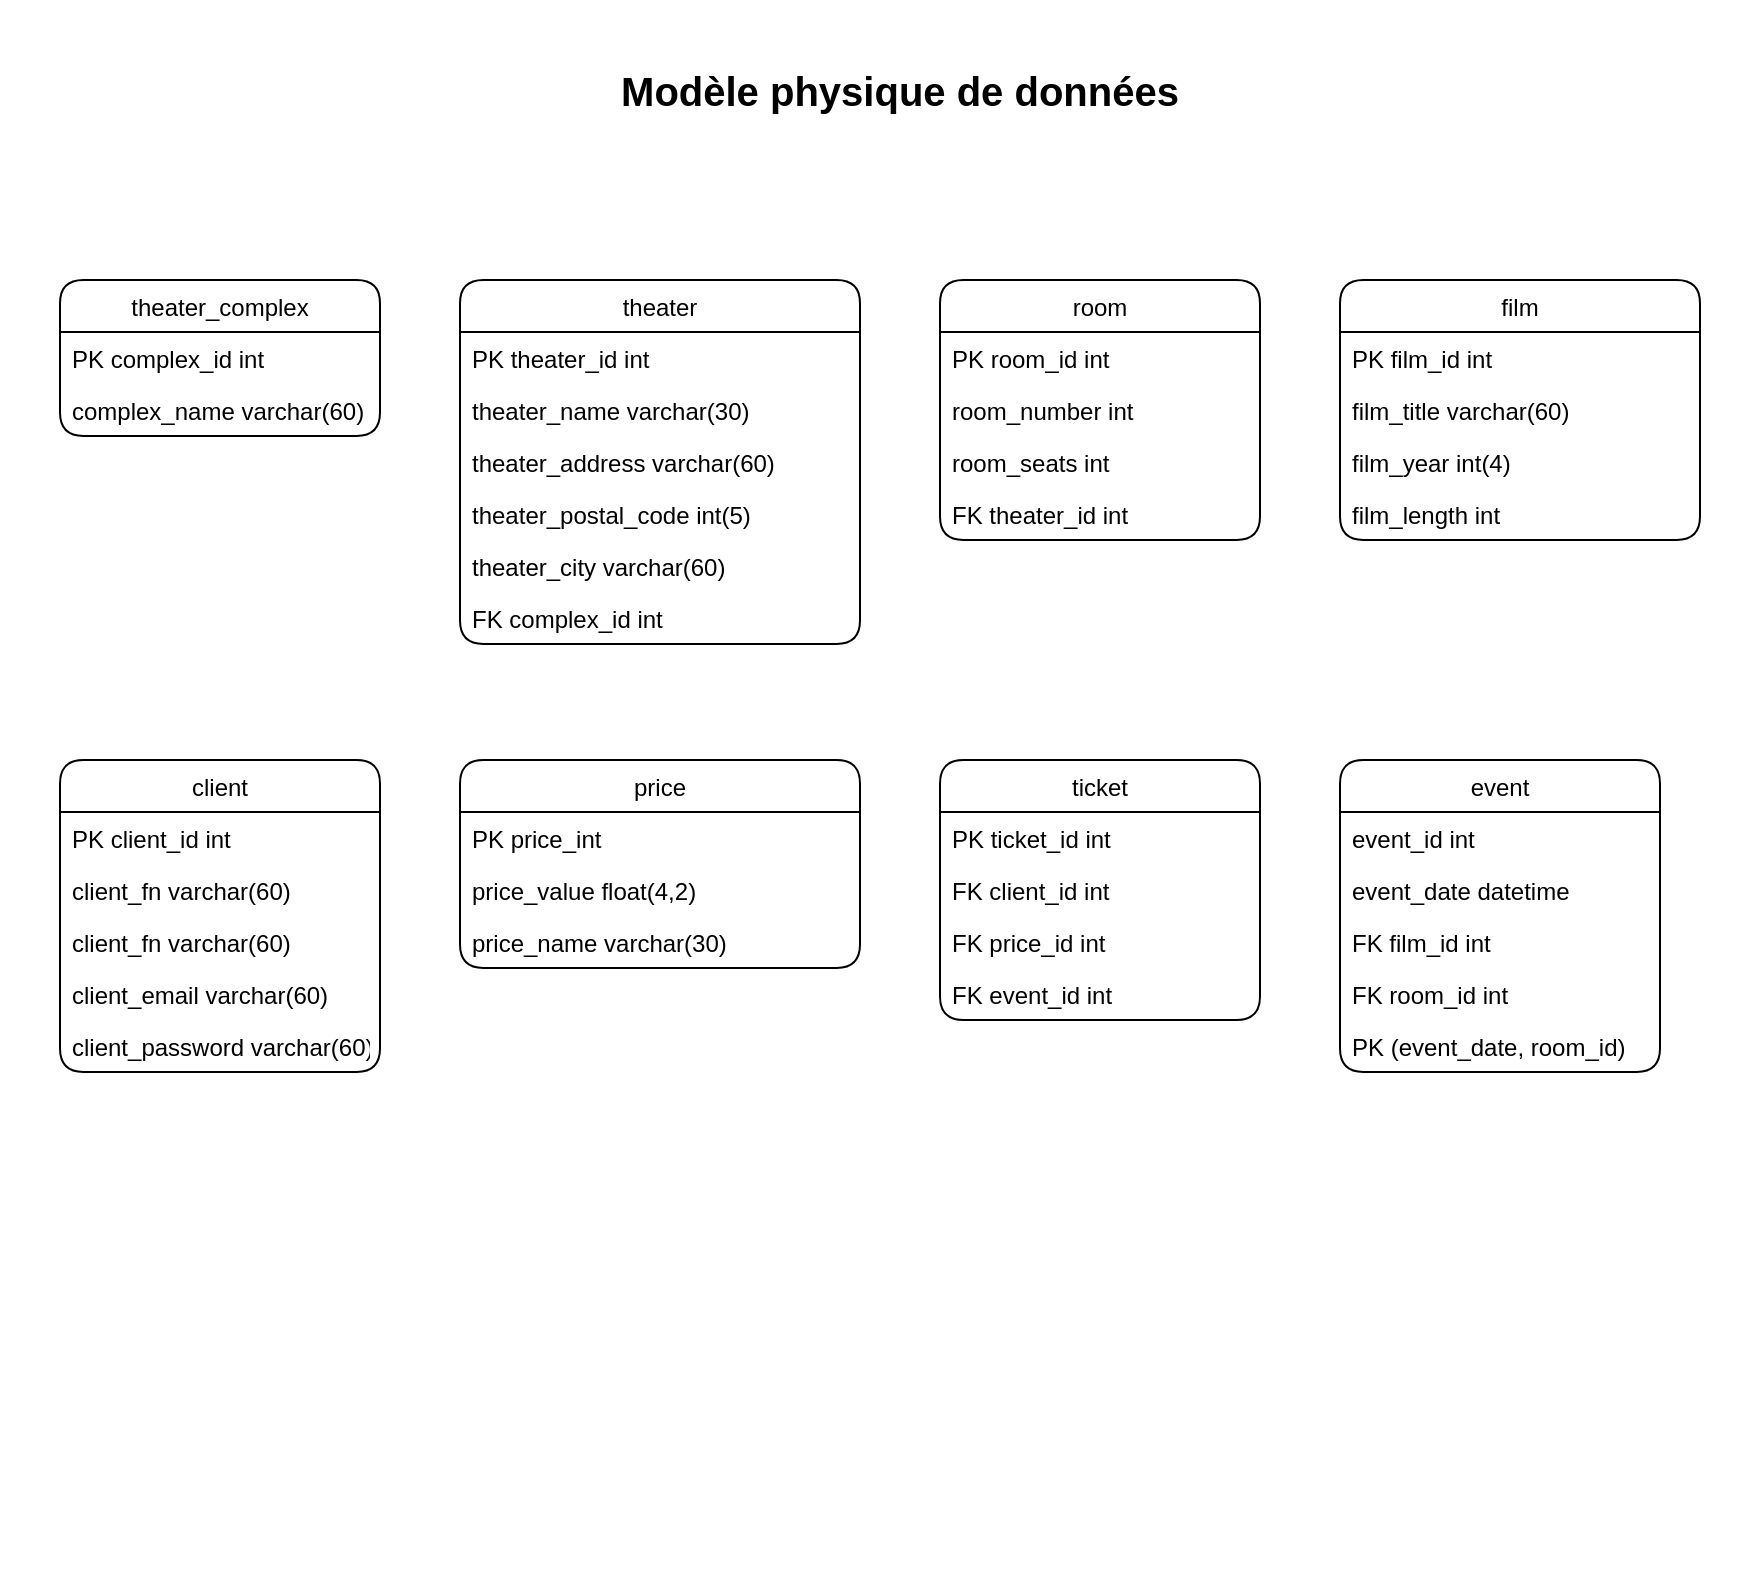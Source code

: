 <mxfile>
    <diagram id="myoz1OPVVbf01YB48KVm" name="Page-1">
        <mxGraphModel dx="997" dy="1283" grid="1" gridSize="10" guides="1" tooltips="1" connect="1" arrows="1" fold="1" page="1" pageScale="1" pageWidth="1169" pageHeight="827" background="#ffffff" math="0" shadow="0">
            <root>
                <mxCell id="0"/>
                <mxCell id="1" parent="0"/>
                <mxCell id="3" value="theater_complex" style="swimlane;fontStyle=0;childLayout=stackLayout;horizontal=1;startSize=26;fillColor=none;horizontalStack=0;resizeParent=1;resizeParentMax=0;resizeLast=0;collapsible=1;marginBottom=0;strokeColor=#000000;fontColor=#000000;labelBorderColor=none;rounded=1;" vertex="1" parent="1">
                    <mxGeometry x="40" y="160" width="160" height="78" as="geometry"/>
                </mxCell>
                <mxCell id="4" value="PK complex_id int" style="text;strokeColor=none;fillColor=none;align=left;verticalAlign=top;spacingLeft=4;spacingRight=4;overflow=hidden;rotatable=0;points=[[0,0.5],[1,0.5]];portConstraint=eastwest;fontColor=#000000;rounded=1;" vertex="1" parent="3">
                    <mxGeometry y="26" width="160" height="26" as="geometry"/>
                </mxCell>
                <mxCell id="5" value="complex_name varchar(60)" style="text;strokeColor=none;fillColor=none;align=left;verticalAlign=top;spacingLeft=4;spacingRight=4;overflow=hidden;rotatable=0;points=[[0,0.5],[1,0.5]];portConstraint=eastwest;fontColor=#000000;rounded=1;" vertex="1" parent="3">
                    <mxGeometry y="52" width="160" height="26" as="geometry"/>
                </mxCell>
                <mxCell id="8" value="theater" style="swimlane;fontStyle=0;childLayout=stackLayout;horizontal=1;startSize=26;fillColor=none;horizontalStack=0;resizeParent=1;resizeParentMax=0;resizeLast=0;collapsible=1;marginBottom=0;strokeColor=#000000;fontColor=#000000;labelBorderColor=none;rounded=1;" vertex="1" parent="1">
                    <mxGeometry x="240" y="160" width="200" height="182" as="geometry"/>
                </mxCell>
                <mxCell id="9" value="PK theater_id int" style="text;strokeColor=none;fillColor=none;align=left;verticalAlign=top;spacingLeft=4;spacingRight=4;overflow=hidden;rotatable=0;points=[[0,0.5],[1,0.5]];portConstraint=eastwest;fontColor=#000000;rounded=1;" vertex="1" parent="8">
                    <mxGeometry y="26" width="200" height="26" as="geometry"/>
                </mxCell>
                <mxCell id="10" value="theater_name varchar(30)" style="text;strokeColor=none;fillColor=none;align=left;verticalAlign=top;spacingLeft=4;spacingRight=4;overflow=hidden;rotatable=0;points=[[0,0.5],[1,0.5]];portConstraint=eastwest;fontColor=#000000;rounded=1;" vertex="1" parent="8">
                    <mxGeometry y="52" width="200" height="26" as="geometry"/>
                </mxCell>
                <mxCell id="12" value="theater_address varchar(60)" style="text;strokeColor=none;fillColor=none;align=left;verticalAlign=top;spacingLeft=4;spacingRight=4;overflow=hidden;rotatable=0;points=[[0,0.5],[1,0.5]];portConstraint=eastwest;fontColor=#000000;rounded=1;" vertex="1" parent="8">
                    <mxGeometry y="78" width="200" height="26" as="geometry"/>
                </mxCell>
                <mxCell id="13" value="theater_postal_code int(5)" style="text;strokeColor=none;fillColor=none;align=left;verticalAlign=top;spacingLeft=4;spacingRight=4;overflow=hidden;rotatable=0;points=[[0,0.5],[1,0.5]];portConstraint=eastwest;fontColor=#000000;rounded=1;" vertex="1" parent="8">
                    <mxGeometry y="104" width="200" height="26" as="geometry"/>
                </mxCell>
                <mxCell id="14" value="theater_city varchar(60)" style="text;strokeColor=none;fillColor=none;align=left;verticalAlign=top;spacingLeft=4;spacingRight=4;overflow=hidden;rotatable=0;points=[[0,0.5],[1,0.5]];portConstraint=eastwest;fontColor=#000000;rounded=1;" vertex="1" parent="8">
                    <mxGeometry y="130" width="200" height="26" as="geometry"/>
                </mxCell>
                <mxCell id="15" value="FK complex_id int" style="text;strokeColor=none;fillColor=none;align=left;verticalAlign=top;spacingLeft=4;spacingRight=4;overflow=hidden;rotatable=0;points=[[0,0.5],[1,0.5]];portConstraint=eastwest;fontColor=#000000;rounded=1;" vertex="1" parent="8">
                    <mxGeometry y="156" width="200" height="26" as="geometry"/>
                </mxCell>
                <mxCell id="16" value="room" style="swimlane;fontStyle=0;childLayout=stackLayout;horizontal=1;startSize=26;fillColor=none;horizontalStack=0;resizeParent=1;resizeParentMax=0;resizeLast=0;collapsible=1;marginBottom=0;strokeColor=#000000;fontColor=#000000;labelBorderColor=none;rounded=1;" vertex="1" parent="1">
                    <mxGeometry x="480" y="160" width="160" height="130" as="geometry"/>
                </mxCell>
                <mxCell id="17" value="PK room_id int" style="text;strokeColor=none;fillColor=none;align=left;verticalAlign=top;spacingLeft=4;spacingRight=4;overflow=hidden;rotatable=0;points=[[0,0.5],[1,0.5]];portConstraint=eastwest;fontColor=#000000;rounded=1;" vertex="1" parent="16">
                    <mxGeometry y="26" width="160" height="26" as="geometry"/>
                </mxCell>
                <mxCell id="18" value="room_number int" style="text;strokeColor=none;fillColor=none;align=left;verticalAlign=top;spacingLeft=4;spacingRight=4;overflow=hidden;rotatable=0;points=[[0,0.5],[1,0.5]];portConstraint=eastwest;fontColor=#000000;rounded=1;" vertex="1" parent="16">
                    <mxGeometry y="52" width="160" height="26" as="geometry"/>
                </mxCell>
                <mxCell id="19" value="room_seats int" style="text;strokeColor=none;fillColor=none;align=left;verticalAlign=top;spacingLeft=4;spacingRight=4;overflow=hidden;rotatable=0;points=[[0,0.5],[1,0.5]];portConstraint=eastwest;fontColor=#000000;rounded=1;" vertex="1" parent="16">
                    <mxGeometry y="78" width="160" height="26" as="geometry"/>
                </mxCell>
                <mxCell id="20" value="FK theater_id int" style="text;strokeColor=none;fillColor=none;align=left;verticalAlign=top;spacingLeft=4;spacingRight=4;overflow=hidden;rotatable=0;points=[[0,0.5],[1,0.5]];portConstraint=eastwest;fontColor=#000000;rounded=1;" vertex="1" parent="16">
                    <mxGeometry y="104" width="160" height="26" as="geometry"/>
                </mxCell>
                <mxCell id="24" value="client" style="swimlane;fontStyle=0;childLayout=stackLayout;horizontal=1;startSize=26;fillColor=none;horizontalStack=0;resizeParent=1;resizeParentMax=0;resizeLast=0;collapsible=1;marginBottom=0;strokeColor=#000000;fontColor=#000000;labelBorderColor=none;rounded=1;" vertex="1" parent="1">
                    <mxGeometry x="40" y="400" width="160" height="156" as="geometry"/>
                </mxCell>
                <mxCell id="25" value="PK client_id int" style="text;strokeColor=none;fillColor=none;align=left;verticalAlign=top;spacingLeft=4;spacingRight=4;overflow=hidden;rotatable=0;points=[[0,0.5],[1,0.5]];portConstraint=eastwest;fontColor=#000000;rounded=1;" vertex="1" parent="24">
                    <mxGeometry y="26" width="160" height="26" as="geometry"/>
                </mxCell>
                <mxCell id="26" value="client_fn varchar(60)" style="text;strokeColor=none;fillColor=none;align=left;verticalAlign=top;spacingLeft=4;spacingRight=4;overflow=hidden;rotatable=0;points=[[0,0.5],[1,0.5]];portConstraint=eastwest;fontColor=#000000;rounded=1;" vertex="1" parent="24">
                    <mxGeometry y="52" width="160" height="26" as="geometry"/>
                </mxCell>
                <mxCell id="28" value="client_fn varchar(60)" style="text;strokeColor=none;fillColor=none;align=left;verticalAlign=top;spacingLeft=4;spacingRight=4;overflow=hidden;rotatable=0;points=[[0,0.5],[1,0.5]];portConstraint=eastwest;fontColor=#000000;rounded=1;" vertex="1" parent="24">
                    <mxGeometry y="78" width="160" height="26" as="geometry"/>
                </mxCell>
                <mxCell id="29" value="client_email varchar(60)" style="text;strokeColor=none;fillColor=none;align=left;verticalAlign=top;spacingLeft=4;spacingRight=4;overflow=hidden;rotatable=0;points=[[0,0.5],[1,0.5]];portConstraint=eastwest;fontColor=#000000;rounded=1;" vertex="1" parent="24">
                    <mxGeometry y="104" width="160" height="26" as="geometry"/>
                </mxCell>
                <mxCell id="30" value="client_password varchar(60)" style="text;strokeColor=none;fillColor=none;align=left;verticalAlign=top;spacingLeft=4;spacingRight=4;overflow=hidden;rotatable=0;points=[[0,0.5],[1,0.5]];portConstraint=eastwest;fontColor=#000000;rounded=1;" vertex="1" parent="24">
                    <mxGeometry y="130" width="160" height="26" as="geometry"/>
                </mxCell>
                <mxCell id="31" value="film" style="swimlane;fontStyle=0;childLayout=stackLayout;horizontal=1;startSize=26;fillColor=none;horizontalStack=0;resizeParent=1;resizeParentMax=0;resizeLast=0;collapsible=1;marginBottom=0;strokeColor=#000000;fontColor=#000000;labelBorderColor=none;rounded=1;" vertex="1" parent="1">
                    <mxGeometry x="680" y="160" width="180" height="130" as="geometry"/>
                </mxCell>
                <mxCell id="32" value="PK film_id int" style="text;strokeColor=none;fillColor=none;align=left;verticalAlign=top;spacingLeft=4;spacingRight=4;overflow=hidden;rotatable=0;points=[[0,0.5],[1,0.5]];portConstraint=eastwest;fontColor=#000000;rounded=1;" vertex="1" parent="31">
                    <mxGeometry y="26" width="180" height="26" as="geometry"/>
                </mxCell>
                <mxCell id="33" value="film_title varchar(60)" style="text;strokeColor=none;fillColor=none;align=left;verticalAlign=top;spacingLeft=4;spacingRight=4;overflow=hidden;rotatable=0;points=[[0,0.5],[1,0.5]];portConstraint=eastwest;fontColor=#000000;rounded=1;" vertex="1" parent="31">
                    <mxGeometry y="52" width="180" height="26" as="geometry"/>
                </mxCell>
                <mxCell id="34" value="film_year int(4)" style="text;strokeColor=none;fillColor=none;align=left;verticalAlign=top;spacingLeft=4;spacingRight=4;overflow=hidden;rotatable=0;points=[[0,0.5],[1,0.5]];portConstraint=eastwest;fontColor=#000000;rounded=1;" vertex="1" parent="31">
                    <mxGeometry y="78" width="180" height="26" as="geometry"/>
                </mxCell>
                <mxCell id="35" value="film_length int" style="text;strokeColor=none;fillColor=none;align=left;verticalAlign=top;spacingLeft=4;spacingRight=4;overflow=hidden;rotatable=0;points=[[0,0.5],[1,0.5]];portConstraint=eastwest;fontColor=#000000;rounded=1;" vertex="1" parent="31">
                    <mxGeometry y="104" width="180" height="26" as="geometry"/>
                </mxCell>
                <mxCell id="37" value="price" style="swimlane;fontStyle=0;childLayout=stackLayout;horizontal=1;startSize=26;fillColor=none;horizontalStack=0;resizeParent=1;resizeParentMax=0;resizeLast=0;collapsible=1;marginBottom=0;strokeColor=#000000;fontColor=#000000;labelBorderColor=none;rounded=1;" vertex="1" parent="1">
                    <mxGeometry x="240" y="400" width="200" height="104" as="geometry"/>
                </mxCell>
                <mxCell id="38" value="PK price_int" style="text;strokeColor=none;fillColor=none;align=left;verticalAlign=top;spacingLeft=4;spacingRight=4;overflow=hidden;rotatable=0;points=[[0,0.5],[1,0.5]];portConstraint=eastwest;fontColor=#000000;rounded=1;" vertex="1" parent="37">
                    <mxGeometry y="26" width="200" height="26" as="geometry"/>
                </mxCell>
                <mxCell id="39" value="price_value float(4,2)" style="text;strokeColor=none;fillColor=none;align=left;verticalAlign=top;spacingLeft=4;spacingRight=4;overflow=hidden;rotatable=0;points=[[0,0.5],[1,0.5]];portConstraint=eastwest;fontColor=#000000;rounded=1;" vertex="1" parent="37">
                    <mxGeometry y="52" width="200" height="26" as="geometry"/>
                </mxCell>
                <mxCell id="40" value="price_name varchar(30)" style="text;strokeColor=none;fillColor=none;align=left;verticalAlign=top;spacingLeft=4;spacingRight=4;overflow=hidden;rotatable=0;points=[[0,0.5],[1,0.5]];portConstraint=eastwest;fontColor=#000000;rounded=1;" vertex="1" parent="37">
                    <mxGeometry y="78" width="200" height="26" as="geometry"/>
                </mxCell>
                <mxCell id="45" value="ticket" style="swimlane;fontStyle=0;childLayout=stackLayout;horizontal=1;startSize=26;fillColor=none;horizontalStack=0;resizeParent=1;resizeParentMax=0;resizeLast=0;collapsible=1;marginBottom=0;strokeColor=#000000;fontColor=#000000;labelBorderColor=none;rounded=1;" vertex="1" parent="1">
                    <mxGeometry x="480" y="400" width="160" height="130" as="geometry"/>
                </mxCell>
                <mxCell id="46" value="PK ticket_id int" style="text;strokeColor=none;fillColor=none;align=left;verticalAlign=top;spacingLeft=4;spacingRight=4;overflow=hidden;rotatable=0;points=[[0,0.5],[1,0.5]];portConstraint=eastwest;fontColor=#000000;rounded=1;" vertex="1" parent="45">
                    <mxGeometry y="26" width="160" height="26" as="geometry"/>
                </mxCell>
                <mxCell id="47" value="FK client_id int" style="text;strokeColor=none;fillColor=none;align=left;verticalAlign=top;spacingLeft=4;spacingRight=4;overflow=hidden;rotatable=0;points=[[0,0.5],[1,0.5]];portConstraint=eastwest;fontColor=#000000;rounded=1;" vertex="1" parent="45">
                    <mxGeometry y="52" width="160" height="26" as="geometry"/>
                </mxCell>
                <mxCell id="48" value="FK price_id int" style="text;strokeColor=none;fillColor=none;align=left;verticalAlign=top;spacingLeft=4;spacingRight=4;overflow=hidden;rotatable=0;points=[[0,0.5],[1,0.5]];portConstraint=eastwest;fontColor=#000000;rounded=1;" vertex="1" parent="45">
                    <mxGeometry y="78" width="160" height="26" as="geometry"/>
                </mxCell>
                <mxCell id="50" value="FK event_id int" style="text;strokeColor=none;fillColor=none;align=left;verticalAlign=top;spacingLeft=4;spacingRight=4;overflow=hidden;rotatable=0;points=[[0,0.5],[1,0.5]];portConstraint=eastwest;fontColor=#000000;rounded=1;" vertex="1" parent="45">
                    <mxGeometry y="104" width="160" height="26" as="geometry"/>
                </mxCell>
                <mxCell id="51" value="event" style="swimlane;fontStyle=0;childLayout=stackLayout;horizontal=1;startSize=26;fillColor=none;horizontalStack=0;resizeParent=1;resizeParentMax=0;resizeLast=0;collapsible=1;marginBottom=0;strokeColor=#000000;fontColor=#000000;labelBorderColor=none;rounded=1;" vertex="1" parent="1">
                    <mxGeometry x="680" y="400" width="160" height="156" as="geometry"/>
                </mxCell>
                <mxCell id="52" value="event_id int" style="text;strokeColor=none;fillColor=none;align=left;verticalAlign=top;spacingLeft=4;spacingRight=4;overflow=hidden;rotatable=0;points=[[0,0.5],[1,0.5]];portConstraint=eastwest;fontColor=#000000;rounded=1;" vertex="1" parent="51">
                    <mxGeometry y="26" width="160" height="26" as="geometry"/>
                </mxCell>
                <mxCell id="53" value="event_date datetime" style="text;strokeColor=none;fillColor=none;align=left;verticalAlign=top;spacingLeft=4;spacingRight=4;overflow=hidden;rotatable=0;points=[[0,0.5],[1,0.5]];portConstraint=eastwest;fontColor=#000000;rounded=1;" vertex="1" parent="51">
                    <mxGeometry y="52" width="160" height="26" as="geometry"/>
                </mxCell>
                <mxCell id="54" value="FK film_id int" style="text;strokeColor=none;fillColor=none;align=left;verticalAlign=top;spacingLeft=4;spacingRight=4;overflow=hidden;rotatable=0;points=[[0,0.5],[1,0.5]];portConstraint=eastwest;fontColor=#000000;rounded=1;" vertex="1" parent="51">
                    <mxGeometry y="78" width="160" height="26" as="geometry"/>
                </mxCell>
                <mxCell id="55" value="FK room_id int" style="text;strokeColor=none;fillColor=none;align=left;verticalAlign=top;spacingLeft=4;spacingRight=4;overflow=hidden;rotatable=0;points=[[0,0.5],[1,0.5]];portConstraint=eastwest;fontColor=#000000;rounded=1;" vertex="1" parent="51">
                    <mxGeometry y="104" width="160" height="26" as="geometry"/>
                </mxCell>
                <mxCell id="57" value="PK (event_date, room_id)" style="text;strokeColor=none;fillColor=none;align=left;verticalAlign=top;spacingLeft=4;spacingRight=4;overflow=hidden;rotatable=0;points=[[0,0.5],[1,0.5]];portConstraint=eastwest;fontColor=#000000;rounded=1;" vertex="1" parent="51">
                    <mxGeometry y="130" width="160" height="26" as="geometry"/>
                </mxCell>
                <mxCell id="59" value="" style="whiteSpace=wrap;html=1;rounded=1;labelBorderColor=#000000;strokeColor=none;fontFamily=Helvetica;fontSize=12;fontColor=#000000;startSize=26;fillColor=none;" vertex="1" parent="1">
                    <mxGeometry x="10" y="20" width="880" height="790" as="geometry"/>
                </mxCell>
                <mxCell id="60" value="Modèle physique de données" style="text;html=1;strokeColor=none;fillColor=none;align=center;verticalAlign=middle;whiteSpace=wrap;rounded=0;labelBorderColor=none;fontFamily=Helvetica;fontSize=20;fontColor=#000000;startSize=26;fontStyle=1" vertex="1" parent="1">
                    <mxGeometry x="300" y="50" width="320" height="30" as="geometry"/>
                </mxCell>
            </root>
        </mxGraphModel>
    </diagram>
</mxfile>